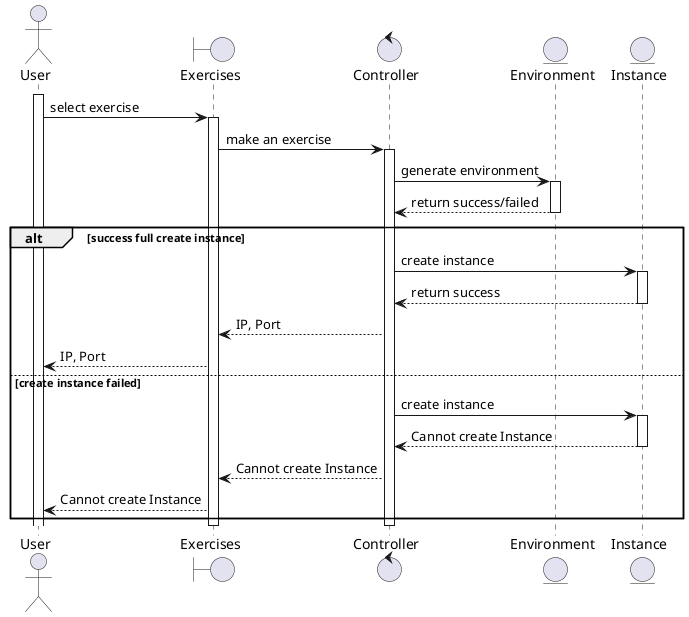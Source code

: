 @startuml

actor User 
activate User

boundary Exercises

User -> Exercises : select exercise
activate Exercises

control Controller

Exercises -> Controller : make an exercise
activate Controller

entity Environment

Controller -> Environment : generate environment
activate Environment
Environment --> Controller : return success/failed
deactivate Environment

alt success full create instance
    entity Instance
    Controller -> Instance : create instance
    activate Instance
    Instance --> Controller : return success
    deactivate Instance
    Controller --> Exercises : IP, Port
    Exercises --> User : IP, Port
else create instance failed 
    Controller -> Instance : create instance
    activate Instance
    Instance --> Controller : Cannot create Instance
    deactivate Instance
    Controller --> Exercises : Cannot create Instance
    Exercises --> User : Cannot create Instance
end

deactivate Controller
deactivate Exercises

@enduml
